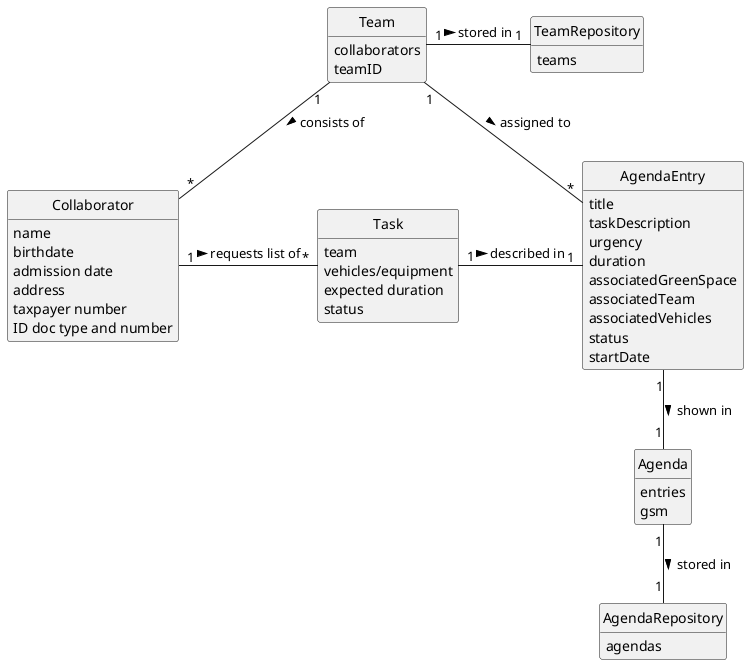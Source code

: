 @startuml
skinparam monochrome true
skinparam packageStyle rectangle
skinparam shadowing false

'left to right direction

skinparam classAttributeIconSize 0

hide circle
hide methods

'title Domain Model

'class Platform {
'  -description
'}

class Collaborator {
    name
    birthdate
    admission date
    address
    contact info (mobile and email)
    taxpayer number
    ID doc type and number
}

class Task {
    team
    vehicles/equipment
    expected duration
    status
}

class AgendaEntry {
     title
     taskDescription
     urgency
     duration
     associatedGreenSpace
     associatedTeam
     associatedVehicles
     status
     startDate
}

class AgendaRepository {
    agendas
}

class TeamRepository {
    teams
}

class Team {
    collaborators
    teamID
}

class Agenda {
    entries
    gsm
}

'class User {
'    name
'    email
'    password
'}

Team "1" -- "*" Collaborator: consists of >
Team "1" - "1" TeamRepository: stored in >
Collaborator "1" - "*" Task: requests list of >
Task "1" - "1" AgendaEntry: described in >
Team "1" - "*" AgendaEntry: assigned to >
AgendaEntry "1" -- "1" Agenda: shown in >
Agenda "1" -- "1" AgendaRepository: stored in >
@enduml